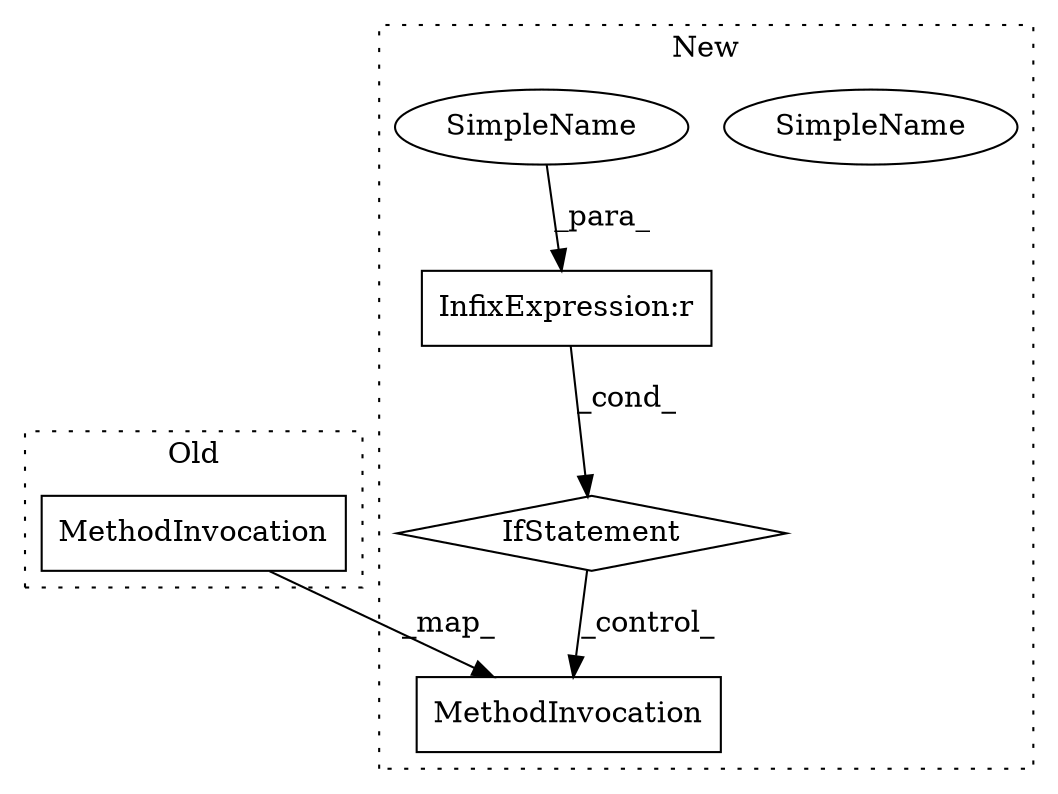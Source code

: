 digraph G {
subgraph cluster0 {
2 [label="MethodInvocation" a="32" s="19256,19316" l="9,1" shape="box"];
label = "Old";
style="dotted";
}
subgraph cluster1 {
1 [label="IfStatement" a="25" s="19280,19337" l="5,19" shape="diamond"];
3 [label="MethodInvocation" a="32" s="20072,20144" l="10,2" shape="box"];
4 [label="SimpleName" a="42" s="19285" l="14" shape="ellipse"];
5 [label="SimpleName" a="42" s="19285" l="14" shape="ellipse"];
6 [label="InfixExpression:r" a="27" s="19299" l="-14" shape="box"];
label = "New";
style="dotted";
}
1 -> 3 [label="_control_"];
2 -> 3 [label="_map_"];
5 -> 6 [label="_para_"];
6 -> 1 [label="_cond_"];
}